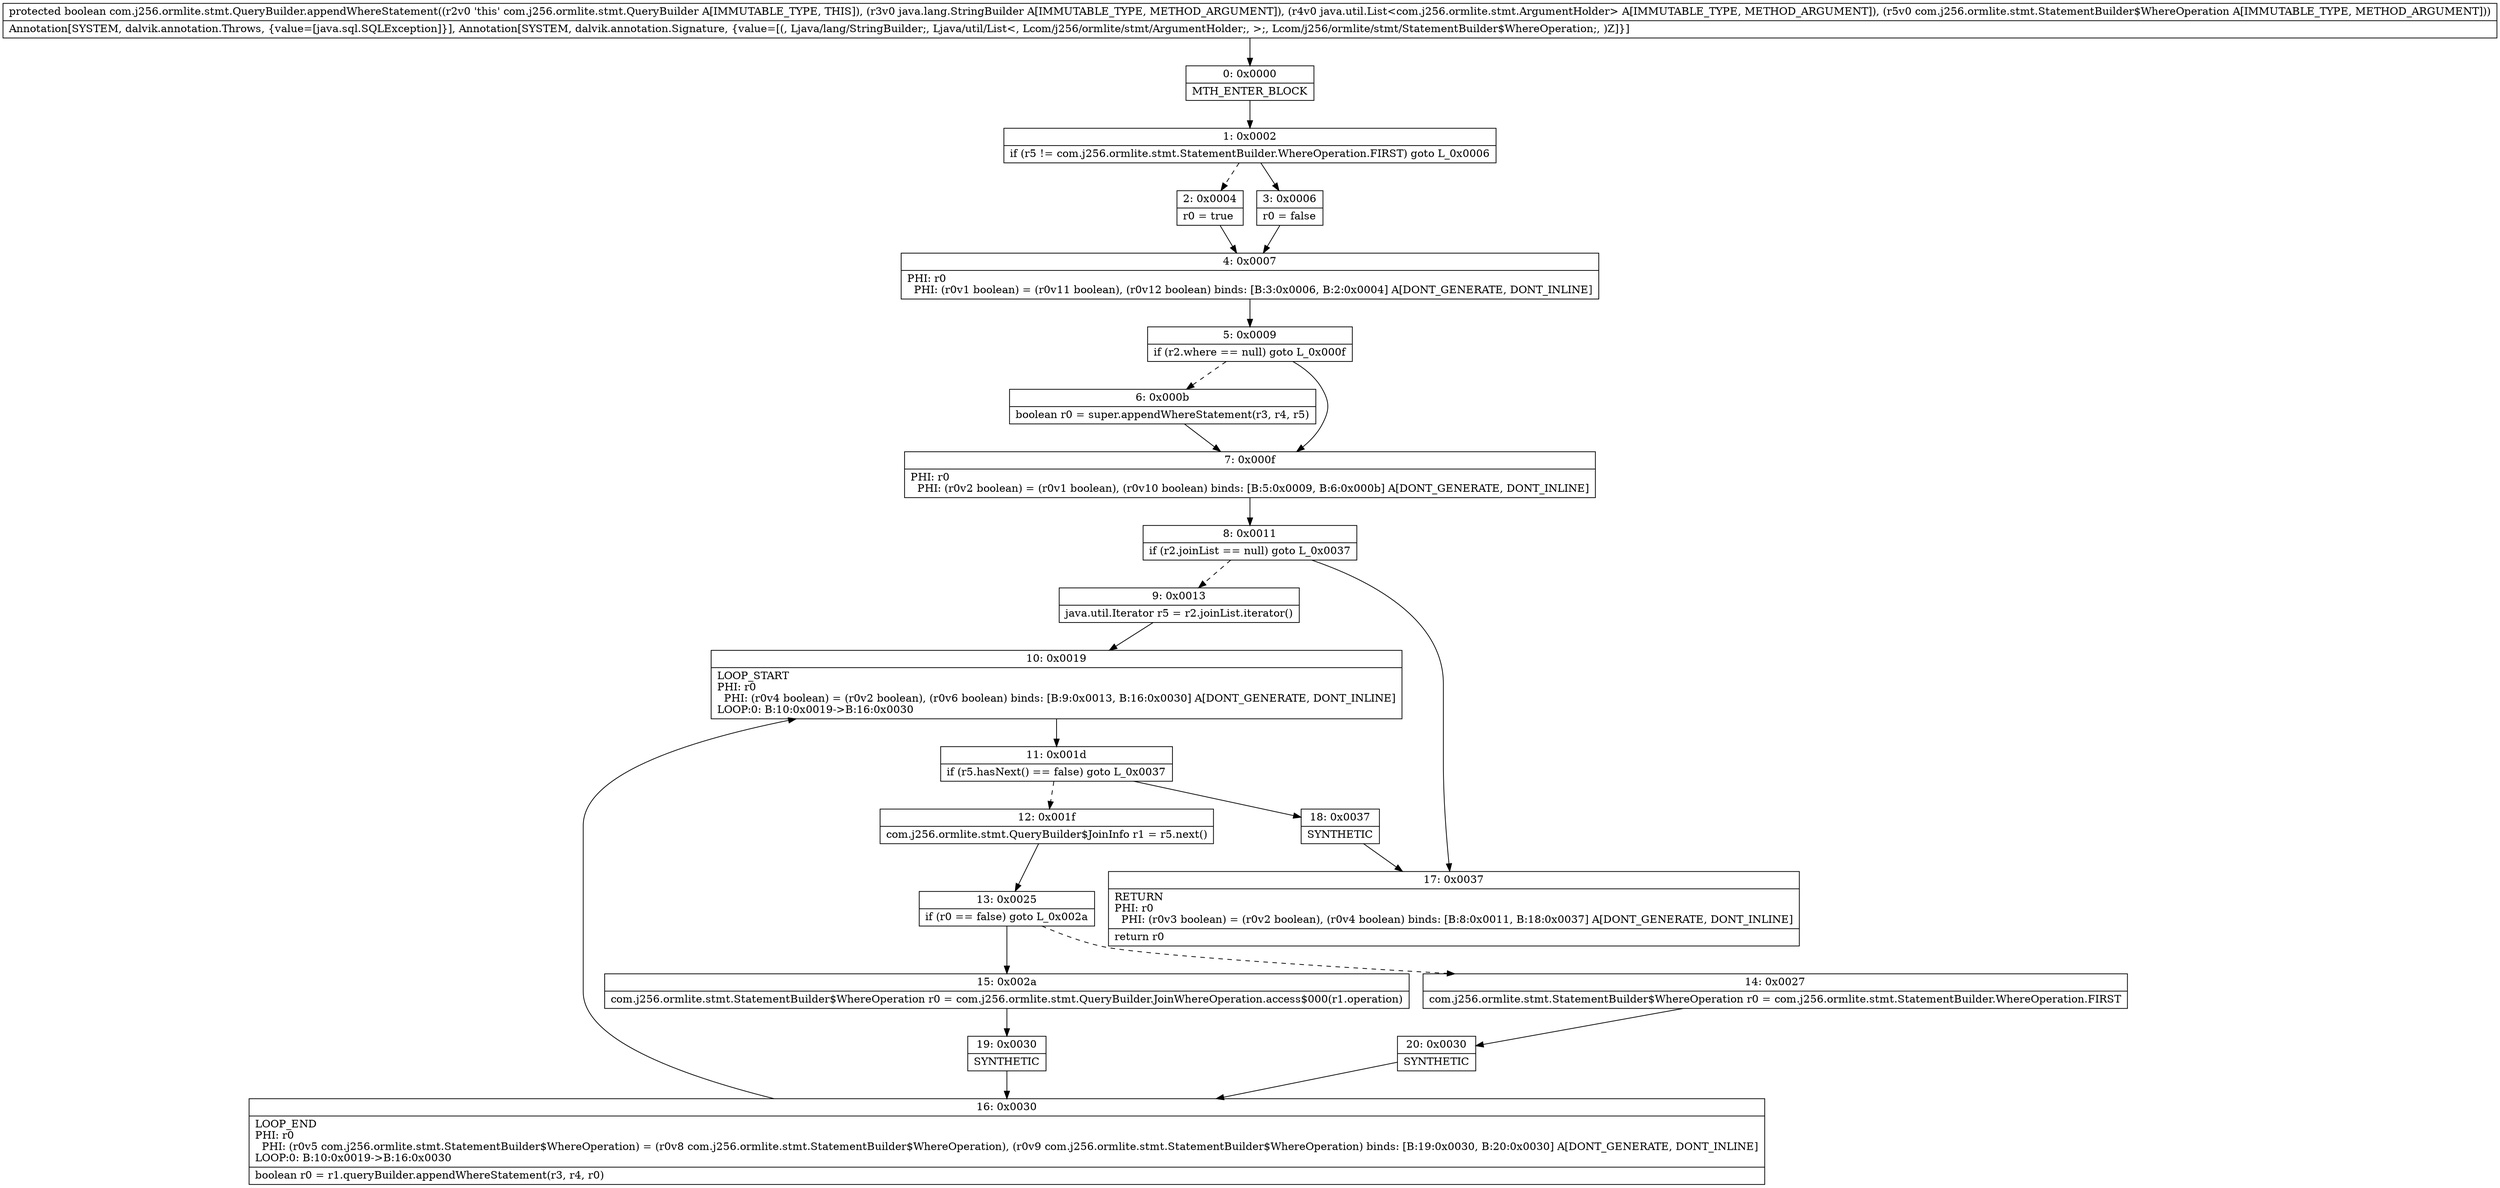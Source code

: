 digraph "CFG forcom.j256.ormlite.stmt.QueryBuilder.appendWhereStatement(Ljava\/lang\/StringBuilder;Ljava\/util\/List;Lcom\/j256\/ormlite\/stmt\/StatementBuilder$WhereOperation;)Z" {
Node_0 [shape=record,label="{0\:\ 0x0000|MTH_ENTER_BLOCK\l}"];
Node_1 [shape=record,label="{1\:\ 0x0002|if (r5 != com.j256.ormlite.stmt.StatementBuilder.WhereOperation.FIRST) goto L_0x0006\l}"];
Node_2 [shape=record,label="{2\:\ 0x0004|r0 = true\l}"];
Node_3 [shape=record,label="{3\:\ 0x0006|r0 = false\l}"];
Node_4 [shape=record,label="{4\:\ 0x0007|PHI: r0 \l  PHI: (r0v1 boolean) = (r0v11 boolean), (r0v12 boolean) binds: [B:3:0x0006, B:2:0x0004] A[DONT_GENERATE, DONT_INLINE]\l}"];
Node_5 [shape=record,label="{5\:\ 0x0009|if (r2.where == null) goto L_0x000f\l}"];
Node_6 [shape=record,label="{6\:\ 0x000b|boolean r0 = super.appendWhereStatement(r3, r4, r5)\l}"];
Node_7 [shape=record,label="{7\:\ 0x000f|PHI: r0 \l  PHI: (r0v2 boolean) = (r0v1 boolean), (r0v10 boolean) binds: [B:5:0x0009, B:6:0x000b] A[DONT_GENERATE, DONT_INLINE]\l}"];
Node_8 [shape=record,label="{8\:\ 0x0011|if (r2.joinList == null) goto L_0x0037\l}"];
Node_9 [shape=record,label="{9\:\ 0x0013|java.util.Iterator r5 = r2.joinList.iterator()\l}"];
Node_10 [shape=record,label="{10\:\ 0x0019|LOOP_START\lPHI: r0 \l  PHI: (r0v4 boolean) = (r0v2 boolean), (r0v6 boolean) binds: [B:9:0x0013, B:16:0x0030] A[DONT_GENERATE, DONT_INLINE]\lLOOP:0: B:10:0x0019\-\>B:16:0x0030\l}"];
Node_11 [shape=record,label="{11\:\ 0x001d|if (r5.hasNext() == false) goto L_0x0037\l}"];
Node_12 [shape=record,label="{12\:\ 0x001f|com.j256.ormlite.stmt.QueryBuilder$JoinInfo r1 = r5.next()\l}"];
Node_13 [shape=record,label="{13\:\ 0x0025|if (r0 == false) goto L_0x002a\l}"];
Node_14 [shape=record,label="{14\:\ 0x0027|com.j256.ormlite.stmt.StatementBuilder$WhereOperation r0 = com.j256.ormlite.stmt.StatementBuilder.WhereOperation.FIRST\l}"];
Node_15 [shape=record,label="{15\:\ 0x002a|com.j256.ormlite.stmt.StatementBuilder$WhereOperation r0 = com.j256.ormlite.stmt.QueryBuilder.JoinWhereOperation.access$000(r1.operation)\l}"];
Node_16 [shape=record,label="{16\:\ 0x0030|LOOP_END\lPHI: r0 \l  PHI: (r0v5 com.j256.ormlite.stmt.StatementBuilder$WhereOperation) = (r0v8 com.j256.ormlite.stmt.StatementBuilder$WhereOperation), (r0v9 com.j256.ormlite.stmt.StatementBuilder$WhereOperation) binds: [B:19:0x0030, B:20:0x0030] A[DONT_GENERATE, DONT_INLINE]\lLOOP:0: B:10:0x0019\-\>B:16:0x0030\l|boolean r0 = r1.queryBuilder.appendWhereStatement(r3, r4, r0)\l}"];
Node_17 [shape=record,label="{17\:\ 0x0037|RETURN\lPHI: r0 \l  PHI: (r0v3 boolean) = (r0v2 boolean), (r0v4 boolean) binds: [B:8:0x0011, B:18:0x0037] A[DONT_GENERATE, DONT_INLINE]\l|return r0\l}"];
Node_18 [shape=record,label="{18\:\ 0x0037|SYNTHETIC\l}"];
Node_19 [shape=record,label="{19\:\ 0x0030|SYNTHETIC\l}"];
Node_20 [shape=record,label="{20\:\ 0x0030|SYNTHETIC\l}"];
MethodNode[shape=record,label="{protected boolean com.j256.ormlite.stmt.QueryBuilder.appendWhereStatement((r2v0 'this' com.j256.ormlite.stmt.QueryBuilder A[IMMUTABLE_TYPE, THIS]), (r3v0 java.lang.StringBuilder A[IMMUTABLE_TYPE, METHOD_ARGUMENT]), (r4v0 java.util.List\<com.j256.ormlite.stmt.ArgumentHolder\> A[IMMUTABLE_TYPE, METHOD_ARGUMENT]), (r5v0 com.j256.ormlite.stmt.StatementBuilder$WhereOperation A[IMMUTABLE_TYPE, METHOD_ARGUMENT]))  | Annotation[SYSTEM, dalvik.annotation.Throws, \{value=[java.sql.SQLException]\}], Annotation[SYSTEM, dalvik.annotation.Signature, \{value=[(, Ljava\/lang\/StringBuilder;, Ljava\/util\/List\<, Lcom\/j256\/ormlite\/stmt\/ArgumentHolder;, \>;, Lcom\/j256\/ormlite\/stmt\/StatementBuilder$WhereOperation;, )Z]\}]\l}"];
MethodNode -> Node_0;
Node_0 -> Node_1;
Node_1 -> Node_2[style=dashed];
Node_1 -> Node_3;
Node_2 -> Node_4;
Node_3 -> Node_4;
Node_4 -> Node_5;
Node_5 -> Node_6[style=dashed];
Node_5 -> Node_7;
Node_6 -> Node_7;
Node_7 -> Node_8;
Node_8 -> Node_9[style=dashed];
Node_8 -> Node_17;
Node_9 -> Node_10;
Node_10 -> Node_11;
Node_11 -> Node_12[style=dashed];
Node_11 -> Node_18;
Node_12 -> Node_13;
Node_13 -> Node_14[style=dashed];
Node_13 -> Node_15;
Node_14 -> Node_20;
Node_15 -> Node_19;
Node_16 -> Node_10;
Node_18 -> Node_17;
Node_19 -> Node_16;
Node_20 -> Node_16;
}

